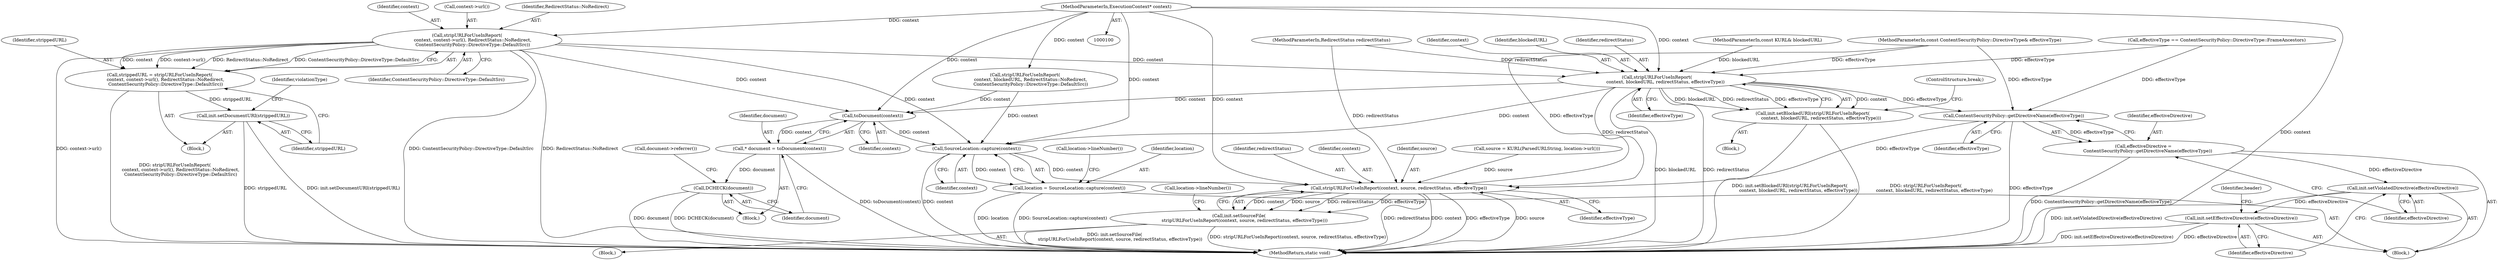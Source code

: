 digraph "0_Chrome_fea16c8b60ff3d0756d5eb392394963b647bc41a@pointer" {
"1000135" [label="(Call,stripURLForUseInReport(\n        context, context->url(), RedirectStatus::NoRedirect,\n        ContentSecurityPolicy::DirectiveType::DefaultSrc))"];
"1000102" [label="(MethodParameterIn,ExecutionContext* context)"];
"1000133" [label="(Call,strippedURL = stripURLForUseInReport(\n        context, context->url(), RedirectStatus::NoRedirect,\n        ContentSecurityPolicy::DirectiveType::DefaultSrc))"];
"1000140" [label="(Call,init.setDocumentURI(strippedURL))"];
"1000155" [label="(Call,stripURLForUseInReport(\n            context, blockedURL, redirectStatus, effectiveType))"];
"1000154" [label="(Call,init.setBlockedURI(stripURLForUseInReport(\n            context, blockedURL, redirectStatus, effectiveType)))"];
"1000164" [label="(Call,ContentSecurityPolicy::getDirectiveName(effectiveType))"];
"1000162" [label="(Call,effectiveDirective =\n      ContentSecurityPolicy::getDirectiveName(effectiveType))"];
"1000166" [label="(Call,init.setViolatedDirective(effectiveDirective))"];
"1000168" [label="(Call,init.setEffectiveDirective(effectiveDirective))"];
"1000222" [label="(Call,stripURLForUseInReport(context, source, redirectStatus, effectiveType))"];
"1000221" [label="(Call,init.setSourceFile(\n        stripURLForUseInReport(context, source, redirectStatus, effectiveType)))"];
"1000193" [label="(Call,toDocument(context))"];
"1000191" [label="(Call,* document = toDocument(context))"];
"1000195" [label="(Call,DCHECK(document))"];
"1000210" [label="(Call,SourceLocation::capture(context))"];
"1000208" [label="(Call,location = SourceLocation::capture(context))"];
"1000226" [label="(Identifier,effectiveType)"];
"1000155" [label="(Call,stripURLForUseInReport(\n            context, blockedURL, redirectStatus, effectiveType))"];
"1000143" [label="(Identifier,violationType)"];
"1000154" [label="(Call,init.setBlockedURI(stripURLForUseInReport(\n            context, blockedURL, redirectStatus, effectiveType)))"];
"1000141" [label="(Identifier,strippedURL)"];
"1000222" [label="(Call,stripURLForUseInReport(context, source, redirectStatus, effectiveType))"];
"1000162" [label="(Call,effectiveDirective =\n      ContentSecurityPolicy::getDirectiveName(effectiveType))"];
"1000105" [label="(MethodParameterIn,const KURL& blockedURL)"];
"1000208" [label="(Call,location = SourceLocation::capture(context))"];
"1000169" [label="(Identifier,effectiveDirective)"];
"1000160" [label="(ControlStructure,break;)"];
"1000159" [label="(Identifier,effectiveType)"];
"1000136" [label="(Identifier,context)"];
"1000133" [label="(Call,strippedURL = stripURLForUseInReport(\n        context, context->url(), RedirectStatus::NoRedirect,\n        ContentSecurityPolicy::DirectiveType::DefaultSrc))"];
"1000210" [label="(Call,SourceLocation::capture(context))"];
"1000166" [label="(Call,init.setViolatedDirective(effectiveDirective))"];
"1000139" [label="(Identifier,ContentSecurityPolicy::DirectiveType::DefaultSrc)"];
"1000121" [label="(Call,stripURLForUseInReport(\n        context, blockedURL, RedirectStatus::NoRedirect,\n        ContentSecurityPolicy::DirectiveType::DefaultSrc))"];
"1000216" [label="(Call,source = KURL(ParsedURLString, location->url()))"];
"1000140" [label="(Call,init.setDocumentURI(strippedURL))"];
"1000191" [label="(Call,* document = toDocument(context))"];
"1000144" [label="(Block,)"];
"1000131" [label="(Block,)"];
"1000134" [label="(Identifier,strippedURL)"];
"1000194" [label="(Identifier,context)"];
"1000228" [label="(Call,location->lineNumber())"];
"1000213" [label="(Call,location->lineNumber())"];
"1000102" [label="(MethodParameterIn,ExecutionContext* context)"];
"1000221" [label="(Call,init.setSourceFile(\n        stripURLForUseInReport(context, source, redirectStatus, effectiveType)))"];
"1000135" [label="(Call,stripURLForUseInReport(\n        context, context->url(), RedirectStatus::NoRedirect,\n        ContentSecurityPolicy::DirectiveType::DefaultSrc))"];
"1000112" [label="(Block,)"];
"1000107" [label="(MethodParameterIn,RedirectStatus redirectStatus)"];
"1000114" [label="(Call,effectiveType == ContentSecurityPolicy::DirectiveType::FrameAncestors)"];
"1000165" [label="(Identifier,effectiveType)"];
"1000137" [label="(Call,context->url())"];
"1000171" [label="(Identifier,header)"];
"1000193" [label="(Call,toDocument(context))"];
"1000156" [label="(Identifier,context)"];
"1000157" [label="(Identifier,blockedURL)"];
"1000225" [label="(Identifier,redirectStatus)"];
"1000223" [label="(Identifier,context)"];
"1000189" [label="(Block,)"];
"1000209" [label="(Identifier,location)"];
"1000167" [label="(Identifier,effectiveDirective)"];
"1000104" [label="(MethodParameterIn,const ContentSecurityPolicy::DirectiveType& effectiveType)"];
"1000198" [label="(Call,document->referrer())"];
"1000195" [label="(Call,DCHECK(document))"];
"1000138" [label="(Identifier,RedirectStatus::NoRedirect)"];
"1000192" [label="(Identifier,document)"];
"1000196" [label="(Identifier,document)"];
"1000237" [label="(MethodReturn,static void)"];
"1000158" [label="(Identifier,redirectStatus)"];
"1000168" [label="(Call,init.setEffectiveDirective(effectiveDirective))"];
"1000224" [label="(Identifier,source)"];
"1000163" [label="(Identifier,effectiveDirective)"];
"1000211" [label="(Identifier,context)"];
"1000214" [label="(Block,)"];
"1000164" [label="(Call,ContentSecurityPolicy::getDirectiveName(effectiveType))"];
"1000135" -> "1000133"  [label="AST: "];
"1000135" -> "1000139"  [label="CFG: "];
"1000136" -> "1000135"  [label="AST: "];
"1000137" -> "1000135"  [label="AST: "];
"1000138" -> "1000135"  [label="AST: "];
"1000139" -> "1000135"  [label="AST: "];
"1000133" -> "1000135"  [label="CFG: "];
"1000135" -> "1000237"  [label="DDG: ContentSecurityPolicy::DirectiveType::DefaultSrc"];
"1000135" -> "1000237"  [label="DDG: RedirectStatus::NoRedirect"];
"1000135" -> "1000237"  [label="DDG: context->url()"];
"1000135" -> "1000133"  [label="DDG: context"];
"1000135" -> "1000133"  [label="DDG: context->url()"];
"1000135" -> "1000133"  [label="DDG: RedirectStatus::NoRedirect"];
"1000135" -> "1000133"  [label="DDG: ContentSecurityPolicy::DirectiveType::DefaultSrc"];
"1000102" -> "1000135"  [label="DDG: context"];
"1000135" -> "1000155"  [label="DDG: context"];
"1000135" -> "1000193"  [label="DDG: context"];
"1000135" -> "1000210"  [label="DDG: context"];
"1000102" -> "1000100"  [label="AST: "];
"1000102" -> "1000237"  [label="DDG: context"];
"1000102" -> "1000121"  [label="DDG: context"];
"1000102" -> "1000155"  [label="DDG: context"];
"1000102" -> "1000193"  [label="DDG: context"];
"1000102" -> "1000210"  [label="DDG: context"];
"1000102" -> "1000222"  [label="DDG: context"];
"1000133" -> "1000131"  [label="AST: "];
"1000134" -> "1000133"  [label="AST: "];
"1000141" -> "1000133"  [label="CFG: "];
"1000133" -> "1000237"  [label="DDG: stripURLForUseInReport(\n        context, context->url(), RedirectStatus::NoRedirect,\n        ContentSecurityPolicy::DirectiveType::DefaultSrc)"];
"1000133" -> "1000140"  [label="DDG: strippedURL"];
"1000140" -> "1000131"  [label="AST: "];
"1000140" -> "1000141"  [label="CFG: "];
"1000141" -> "1000140"  [label="AST: "];
"1000143" -> "1000140"  [label="CFG: "];
"1000140" -> "1000237"  [label="DDG: strippedURL"];
"1000140" -> "1000237"  [label="DDG: init.setDocumentURI(strippedURL)"];
"1000155" -> "1000154"  [label="AST: "];
"1000155" -> "1000159"  [label="CFG: "];
"1000156" -> "1000155"  [label="AST: "];
"1000157" -> "1000155"  [label="AST: "];
"1000158" -> "1000155"  [label="AST: "];
"1000159" -> "1000155"  [label="AST: "];
"1000154" -> "1000155"  [label="CFG: "];
"1000155" -> "1000237"  [label="DDG: blockedURL"];
"1000155" -> "1000237"  [label="DDG: redirectStatus"];
"1000155" -> "1000154"  [label="DDG: context"];
"1000155" -> "1000154"  [label="DDG: blockedURL"];
"1000155" -> "1000154"  [label="DDG: redirectStatus"];
"1000155" -> "1000154"  [label="DDG: effectiveType"];
"1000105" -> "1000155"  [label="DDG: blockedURL"];
"1000107" -> "1000155"  [label="DDG: redirectStatus"];
"1000114" -> "1000155"  [label="DDG: effectiveType"];
"1000104" -> "1000155"  [label="DDG: effectiveType"];
"1000155" -> "1000164"  [label="DDG: effectiveType"];
"1000155" -> "1000193"  [label="DDG: context"];
"1000155" -> "1000210"  [label="DDG: context"];
"1000155" -> "1000222"  [label="DDG: redirectStatus"];
"1000154" -> "1000144"  [label="AST: "];
"1000160" -> "1000154"  [label="CFG: "];
"1000154" -> "1000237"  [label="DDG: init.setBlockedURI(stripURLForUseInReport(\n            context, blockedURL, redirectStatus, effectiveType))"];
"1000154" -> "1000237"  [label="DDG: stripURLForUseInReport(\n            context, blockedURL, redirectStatus, effectiveType)"];
"1000164" -> "1000162"  [label="AST: "];
"1000164" -> "1000165"  [label="CFG: "];
"1000165" -> "1000164"  [label="AST: "];
"1000162" -> "1000164"  [label="CFG: "];
"1000164" -> "1000237"  [label="DDG: effectiveType"];
"1000164" -> "1000162"  [label="DDG: effectiveType"];
"1000114" -> "1000164"  [label="DDG: effectiveType"];
"1000104" -> "1000164"  [label="DDG: effectiveType"];
"1000164" -> "1000222"  [label="DDG: effectiveType"];
"1000162" -> "1000112"  [label="AST: "];
"1000163" -> "1000162"  [label="AST: "];
"1000167" -> "1000162"  [label="CFG: "];
"1000162" -> "1000237"  [label="DDG: ContentSecurityPolicy::getDirectiveName(effectiveType)"];
"1000162" -> "1000166"  [label="DDG: effectiveDirective"];
"1000166" -> "1000112"  [label="AST: "];
"1000166" -> "1000167"  [label="CFG: "];
"1000167" -> "1000166"  [label="AST: "];
"1000169" -> "1000166"  [label="CFG: "];
"1000166" -> "1000237"  [label="DDG: init.setViolatedDirective(effectiveDirective)"];
"1000166" -> "1000168"  [label="DDG: effectiveDirective"];
"1000168" -> "1000112"  [label="AST: "];
"1000168" -> "1000169"  [label="CFG: "];
"1000169" -> "1000168"  [label="AST: "];
"1000171" -> "1000168"  [label="CFG: "];
"1000168" -> "1000237"  [label="DDG: init.setEffectiveDirective(effectiveDirective)"];
"1000168" -> "1000237"  [label="DDG: effectiveDirective"];
"1000222" -> "1000221"  [label="AST: "];
"1000222" -> "1000226"  [label="CFG: "];
"1000223" -> "1000222"  [label="AST: "];
"1000224" -> "1000222"  [label="AST: "];
"1000225" -> "1000222"  [label="AST: "];
"1000226" -> "1000222"  [label="AST: "];
"1000221" -> "1000222"  [label="CFG: "];
"1000222" -> "1000237"  [label="DDG: redirectStatus"];
"1000222" -> "1000237"  [label="DDG: context"];
"1000222" -> "1000237"  [label="DDG: effectiveType"];
"1000222" -> "1000237"  [label="DDG: source"];
"1000222" -> "1000221"  [label="DDG: context"];
"1000222" -> "1000221"  [label="DDG: source"];
"1000222" -> "1000221"  [label="DDG: redirectStatus"];
"1000222" -> "1000221"  [label="DDG: effectiveType"];
"1000210" -> "1000222"  [label="DDG: context"];
"1000216" -> "1000222"  [label="DDG: source"];
"1000107" -> "1000222"  [label="DDG: redirectStatus"];
"1000104" -> "1000222"  [label="DDG: effectiveType"];
"1000221" -> "1000214"  [label="AST: "];
"1000228" -> "1000221"  [label="CFG: "];
"1000221" -> "1000237"  [label="DDG: init.setSourceFile(\n        stripURLForUseInReport(context, source, redirectStatus, effectiveType))"];
"1000221" -> "1000237"  [label="DDG: stripURLForUseInReport(context, source, redirectStatus, effectiveType)"];
"1000193" -> "1000191"  [label="AST: "];
"1000193" -> "1000194"  [label="CFG: "];
"1000194" -> "1000193"  [label="AST: "];
"1000191" -> "1000193"  [label="CFG: "];
"1000193" -> "1000191"  [label="DDG: context"];
"1000121" -> "1000193"  [label="DDG: context"];
"1000193" -> "1000210"  [label="DDG: context"];
"1000191" -> "1000189"  [label="AST: "];
"1000192" -> "1000191"  [label="AST: "];
"1000196" -> "1000191"  [label="CFG: "];
"1000191" -> "1000237"  [label="DDG: toDocument(context)"];
"1000191" -> "1000195"  [label="DDG: document"];
"1000195" -> "1000189"  [label="AST: "];
"1000195" -> "1000196"  [label="CFG: "];
"1000196" -> "1000195"  [label="AST: "];
"1000198" -> "1000195"  [label="CFG: "];
"1000195" -> "1000237"  [label="DDG: DCHECK(document)"];
"1000195" -> "1000237"  [label="DDG: document"];
"1000210" -> "1000208"  [label="AST: "];
"1000210" -> "1000211"  [label="CFG: "];
"1000211" -> "1000210"  [label="AST: "];
"1000208" -> "1000210"  [label="CFG: "];
"1000210" -> "1000237"  [label="DDG: context"];
"1000210" -> "1000208"  [label="DDG: context"];
"1000121" -> "1000210"  [label="DDG: context"];
"1000208" -> "1000112"  [label="AST: "];
"1000209" -> "1000208"  [label="AST: "];
"1000213" -> "1000208"  [label="CFG: "];
"1000208" -> "1000237"  [label="DDG: location"];
"1000208" -> "1000237"  [label="DDG: SourceLocation::capture(context)"];
}
